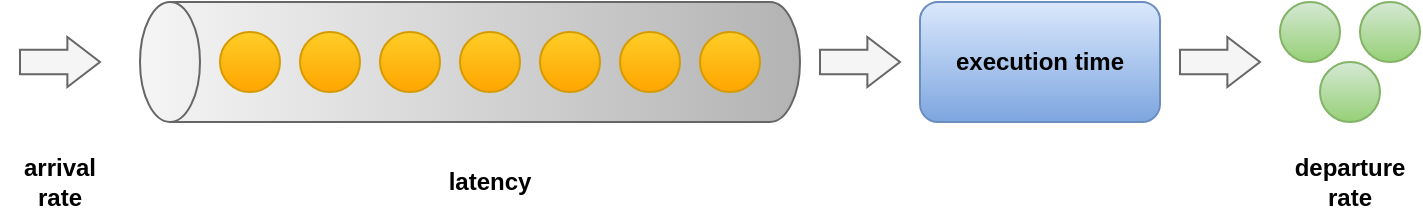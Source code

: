 <mxfile version="24.0.7" type="device">
  <diagram name="Page-1" id="ivpaIjfLXvQ2LyikgAgg">
    <mxGraphModel dx="1050" dy="565" grid="1" gridSize="10" guides="1" tooltips="1" connect="1" arrows="1" fold="1" page="1" pageScale="1" pageWidth="850" pageHeight="1100" math="0" shadow="0">
      <root>
        <mxCell id="0" />
        <mxCell id="1" parent="0" />
        <mxCell id="3jKwTpVPiqTmw3kSmsFg-5" value="" style="shape=cylinder3;whiteSpace=wrap;html=1;boundedLbl=1;backgroundOutline=1;size=15;rotation=-90;fillColor=#f5f5f5;gradientColor=#b3b3b3;strokeColor=#666666;" vertex="1" parent="1">
          <mxGeometry x="265" y="110" width="60" height="330" as="geometry" />
        </mxCell>
        <mxCell id="3jKwTpVPiqTmw3kSmsFg-6" value="" style="ellipse;whiteSpace=wrap;html=1;aspect=fixed;fillColor=#ffcd28;strokeColor=#d79b00;gradientColor=#ffa500;" vertex="1" parent="1">
          <mxGeometry x="170" y="260" width="30" height="30" as="geometry" />
        </mxCell>
        <mxCell id="3jKwTpVPiqTmw3kSmsFg-7" value="" style="ellipse;whiteSpace=wrap;html=1;aspect=fixed;fillColor=#ffcd28;strokeColor=#d79b00;gradientColor=#ffa500;" vertex="1" parent="1">
          <mxGeometry x="210" y="260" width="30" height="30" as="geometry" />
        </mxCell>
        <mxCell id="3jKwTpVPiqTmw3kSmsFg-8" value="" style="ellipse;whiteSpace=wrap;html=1;aspect=fixed;fillColor=#ffcd28;strokeColor=#d79b00;gradientColor=#ffa500;" vertex="1" parent="1">
          <mxGeometry x="250" y="260" width="30" height="30" as="geometry" />
        </mxCell>
        <mxCell id="3jKwTpVPiqTmw3kSmsFg-9" value="" style="ellipse;whiteSpace=wrap;html=1;aspect=fixed;fillColor=#ffcd28;strokeColor=#d79b00;gradientColor=#ffa500;" vertex="1" parent="1">
          <mxGeometry x="290" y="260" width="30" height="30" as="geometry" />
        </mxCell>
        <mxCell id="3jKwTpVPiqTmw3kSmsFg-10" value="" style="ellipse;whiteSpace=wrap;html=1;aspect=fixed;fillColor=#ffcd28;strokeColor=#d79b00;gradientColor=#ffa500;" vertex="1" parent="1">
          <mxGeometry x="330" y="260" width="30" height="30" as="geometry" />
        </mxCell>
        <mxCell id="3jKwTpVPiqTmw3kSmsFg-11" value="" style="ellipse;whiteSpace=wrap;html=1;aspect=fixed;fillColor=#ffcd28;strokeColor=#d79b00;gradientColor=#ffa500;" vertex="1" parent="1">
          <mxGeometry x="370" y="260" width="30" height="30" as="geometry" />
        </mxCell>
        <mxCell id="3jKwTpVPiqTmw3kSmsFg-12" value="" style="ellipse;whiteSpace=wrap;html=1;aspect=fixed;fillColor=#ffcd28;strokeColor=#d79b00;gradientColor=#ffa500;" vertex="1" parent="1">
          <mxGeometry x="410" y="260" width="30" height="30" as="geometry" />
        </mxCell>
        <mxCell id="3jKwTpVPiqTmw3kSmsFg-13" value="arrival rate" style="text;html=1;align=center;verticalAlign=middle;whiteSpace=wrap;rounded=0;fontStyle=1" vertex="1" parent="1">
          <mxGeometry x="60" y="320" width="60" height="30" as="geometry" />
        </mxCell>
        <mxCell id="3jKwTpVPiqTmw3kSmsFg-14" value="&lt;b&gt;execution time&lt;/b&gt;" style="rounded=1;whiteSpace=wrap;html=1;fillColor=#dae8fc;gradientColor=#7ea6e0;strokeColor=#6c8ebf;" vertex="1" parent="1">
          <mxGeometry x="520" y="245" width="120" height="60" as="geometry" />
        </mxCell>
        <mxCell id="3jKwTpVPiqTmw3kSmsFg-18" value="departure rate" style="text;html=1;align=center;verticalAlign=middle;whiteSpace=wrap;rounded=0;fontStyle=1" vertex="1" parent="1">
          <mxGeometry x="705" y="320" width="60" height="30" as="geometry" />
        </mxCell>
        <mxCell id="3jKwTpVPiqTmw3kSmsFg-19" value="" style="ellipse;whiteSpace=wrap;html=1;aspect=fixed;fillColor=#d5e8d4;strokeColor=#82b366;gradientColor=#97d077;" vertex="1" parent="1">
          <mxGeometry x="700" y="245" width="30" height="30" as="geometry" />
        </mxCell>
        <mxCell id="3jKwTpVPiqTmw3kSmsFg-20" value="" style="ellipse;whiteSpace=wrap;html=1;aspect=fixed;fillColor=#d5e8d4;strokeColor=#82b366;gradientColor=#97d077;" vertex="1" parent="1">
          <mxGeometry x="740" y="245" width="30" height="30" as="geometry" />
        </mxCell>
        <mxCell id="3jKwTpVPiqTmw3kSmsFg-21" value="" style="ellipse;whiteSpace=wrap;html=1;aspect=fixed;fillColor=#d5e8d4;strokeColor=#82b366;gradientColor=#97d077;" vertex="1" parent="1">
          <mxGeometry x="720" y="275" width="30" height="30" as="geometry" />
        </mxCell>
        <mxCell id="3jKwTpVPiqTmw3kSmsFg-22" value="" style="shape=singleArrow;whiteSpace=wrap;html=1;arrowWidth=0.493;arrowSize=0.408;fillColor=#f5f5f5;strokeColor=#666666;fontColor=#333333;" vertex="1" parent="1">
          <mxGeometry x="650" y="262.5" width="40" height="25" as="geometry" />
        </mxCell>
        <mxCell id="3jKwTpVPiqTmw3kSmsFg-23" value="" style="shape=singleArrow;whiteSpace=wrap;html=1;arrowWidth=0.493;arrowSize=0.408;fillColor=#f5f5f5;strokeColor=#666666;fontColor=#333333;" vertex="1" parent="1">
          <mxGeometry x="470" y="262.5" width="40" height="25" as="geometry" />
        </mxCell>
        <mxCell id="3jKwTpVPiqTmw3kSmsFg-24" value="" style="shape=singleArrow;whiteSpace=wrap;html=1;arrowWidth=0.493;arrowSize=0.408;fillColor=#f5f5f5;strokeColor=#666666;fontColor=#333333;" vertex="1" parent="1">
          <mxGeometry x="70" y="262.5" width="40" height="25" as="geometry" />
        </mxCell>
        <mxCell id="3jKwTpVPiqTmw3kSmsFg-25" value="latency" style="text;html=1;align=center;verticalAlign=middle;whiteSpace=wrap;rounded=0;fontStyle=1" vertex="1" parent="1">
          <mxGeometry x="275" y="320" width="60" height="30" as="geometry" />
        </mxCell>
      </root>
    </mxGraphModel>
  </diagram>
</mxfile>
